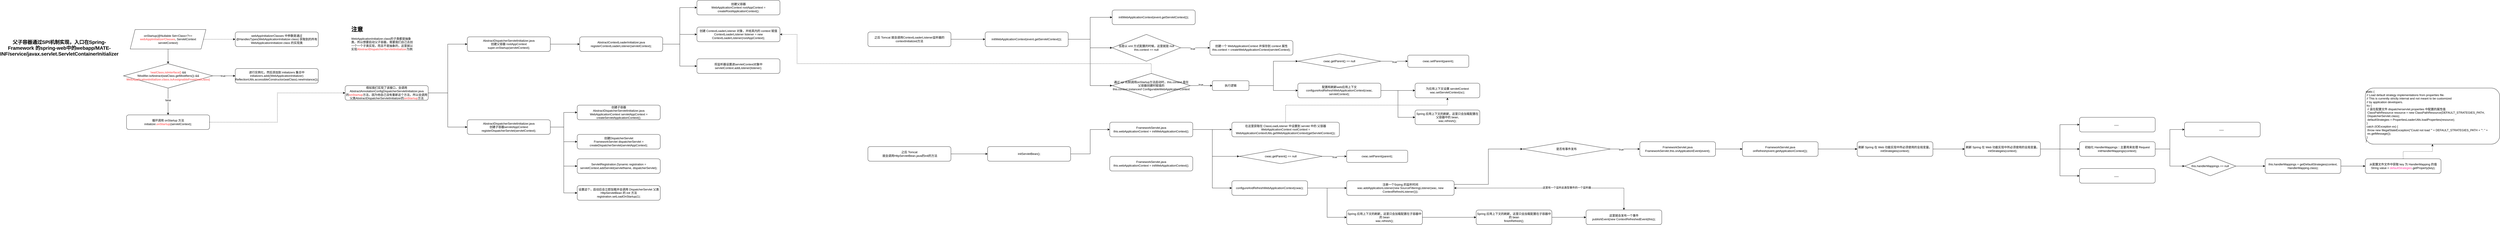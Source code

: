<mxfile version="16.1.2" type="github">
  <diagram id="70LiV7wz0bi2Di8q39UR" name="第 1 页">
    <mxGraphModel dx="1051" dy="3967" grid="1" gridSize="10" guides="1" tooltips="1" connect="1" arrows="1" fold="1" page="1" pageScale="1" pageWidth="2339" pageHeight="3300" math="0" shadow="0">
      <root>
        <mxCell id="0" />
        <mxCell id="1" parent="0" />
        <mxCell id="CxRJg8WJ5stTx7T4FeH7-5" style="edgeStyle=orthogonalEdgeStyle;rounded=0;orthogonalLoop=1;jettySize=auto;html=1;exitX=1;exitY=0.5;exitDx=0;exitDy=0;fontColor=#FF6666;dashed=1;" parent="1" source="CxRJg8WJ5stTx7T4FeH7-1" target="CxRJg8WJ5stTx7T4FeH7-4" edge="1">
          <mxGeometry relative="1" as="geometry" />
        </mxCell>
        <mxCell id="CxRJg8WJ5stTx7T4FeH7-7" style="edgeStyle=orthogonalEdgeStyle;rounded=0;orthogonalLoop=1;jettySize=auto;html=1;exitX=0.5;exitY=1;exitDx=0;exitDy=0;fontColor=#000000;" parent="1" source="CxRJg8WJ5stTx7T4FeH7-1" target="CxRJg8WJ5stTx7T4FeH7-6" edge="1">
          <mxGeometry relative="1" as="geometry" />
        </mxCell>
        <mxCell id="CxRJg8WJ5stTx7T4FeH7-1" value="onStartup(@Nullable Set&amp;lt;Class&amp;lt;?&amp;gt;&amp;gt; &lt;b&gt;&lt;font color=&quot;#ff6666&quot;&gt;webAppInitializerClasses&lt;/font&gt;&lt;/b&gt;, ServletContext servletContext)" style="shape=parallelogram;perimeter=parallelogramPerimeter;whiteSpace=wrap;html=1;fixedSize=1;" parent="1" vertex="1">
          <mxGeometry x="570" y="80" width="310" height="80" as="geometry" />
        </mxCell>
        <mxCell id="CxRJg8WJ5stTx7T4FeH7-3" value="&lt;b&gt;&lt;font style=&quot;font-size: 20px&quot;&gt;父子容器通过SPI机制实现，入口在Spring-Framework 的spring-web中的webapp/MATE-INF/service/javax.servlet.ServletContainerInitializer&lt;/font&gt;&lt;/b&gt;" style="text;html=1;strokeColor=none;fillColor=none;align=center;verticalAlign=middle;whiteSpace=wrap;rounded=0;" parent="1" vertex="1">
          <mxGeometry x="40" y="30" width="480" height="250" as="geometry" />
        </mxCell>
        <mxCell id="CxRJg8WJ5stTx7T4FeH7-4" value="&lt;font color=&quot;#000000&quot;&gt;webAppInitializerClasses 中参数是通过 @HandlesTypes(WebApplicationInitializer.class) 获取到的所有 WebApplicationInitializer.class 的实现类&lt;/font&gt;" style="rounded=1;whiteSpace=wrap;html=1;fontColor=#FF6666;" parent="1" vertex="1">
          <mxGeometry x="1000" y="90" width="340" height="60" as="geometry" />
        </mxCell>
        <mxCell id="CxRJg8WJ5stTx7T4FeH7-10" style="edgeStyle=orthogonalEdgeStyle;rounded=0;orthogonalLoop=1;jettySize=auto;html=1;exitX=1;exitY=0.5;exitDx=0;exitDy=0;fontColor=#000000;" parent="1" source="CxRJg8WJ5stTx7T4FeH7-6" target="CxRJg8WJ5stTx7T4FeH7-9" edge="1">
          <mxGeometry relative="1" as="geometry" />
        </mxCell>
        <mxCell id="CxRJg8WJ5stTx7T4FeH7-11" value="true" style="edgeLabel;html=1;align=center;verticalAlign=middle;resizable=0;points=[];fontColor=#000000;" parent="CxRJg8WJ5stTx7T4FeH7-10" vertex="1" connectable="0">
          <mxGeometry x="-0.232" y="-2" relative="1" as="geometry">
            <mxPoint x="7" y="-2" as="offset" />
          </mxGeometry>
        </mxCell>
        <mxCell id="CxRJg8WJ5stTx7T4FeH7-13" style="edgeStyle=orthogonalEdgeStyle;rounded=0;orthogonalLoop=1;jettySize=auto;html=1;exitX=0.5;exitY=1;exitDx=0;exitDy=0;fontColor=#000000;" parent="1" source="CxRJg8WJ5stTx7T4FeH7-6" target="CxRJg8WJ5stTx7T4FeH7-12" edge="1">
          <mxGeometry relative="1" as="geometry" />
        </mxCell>
        <mxCell id="CxRJg8WJ5stTx7T4FeH7-14" value="false" style="edgeLabel;html=1;align=center;verticalAlign=middle;resizable=0;points=[];fontColor=#000000;" parent="CxRJg8WJ5stTx7T4FeH7-13" vertex="1" connectable="0">
          <mxGeometry x="-0.091" relative="1" as="geometry">
            <mxPoint as="offset" />
          </mxGeometry>
        </mxCell>
        <mxCell id="CxRJg8WJ5stTx7T4FeH7-6" value="&lt;b&gt;!waiClass.isInterface() &lt;/b&gt;&lt;font color=&quot;#000000&quot;&gt;&amp;amp;&amp;amp; !Modifier.isAbstract(waiClass.getModifiers()) &amp;amp;&amp;amp;&lt;/font&gt;&lt;br&gt;&lt;b&gt;WebApplicationInitializer.class.isAssignableFrom(waiClass)&lt;/b&gt;" style="rhombus;whiteSpace=wrap;html=1;fontColor=#FF6666;" parent="1" vertex="1">
          <mxGeometry x="542.5" y="220" width="365" height="100" as="geometry" />
        </mxCell>
        <mxCell id="CxRJg8WJ5stTx7T4FeH7-9" value="&lt;font color=&quot;#000000&quot;&gt;进行实例化，然后添加到 initializers 集合中&lt;br&gt;&lt;/font&gt;&lt;div&gt;&lt;font color=&quot;#000000&quot;&gt;initializers.add((WebApplicationInitializer)&lt;/font&gt;&lt;/div&gt;&lt;div&gt;&lt;font color=&quot;#000000&quot;&gt;&lt;span&gt;        &lt;/span&gt;ReflectionUtils.accessibleConstructor(waiClass).newInstance());&lt;/font&gt;&lt;/div&gt;" style="rounded=1;whiteSpace=wrap;html=1;fontColor=#FF6666;" parent="1" vertex="1">
          <mxGeometry x="1000" y="240" width="340" height="60" as="geometry" />
        </mxCell>
        <mxCell id="CxRJg8WJ5stTx7T4FeH7-18" style="edgeStyle=orthogonalEdgeStyle;rounded=0;orthogonalLoop=1;jettySize=auto;html=1;exitX=1;exitY=0.5;exitDx=0;exitDy=0;entryX=0;entryY=0.5;entryDx=0;entryDy=0;fontSize=20;fontColor=#FF6666;dashed=1;" parent="1" source="CxRJg8WJ5stTx7T4FeH7-12" target="CxRJg8WJ5stTx7T4FeH7-17" edge="1">
          <mxGeometry relative="1" as="geometry" />
        </mxCell>
        <mxCell id="CxRJg8WJ5stTx7T4FeH7-12" value="&lt;div&gt;&lt;font color=&quot;#000000&quot;&gt;循环调用 onStartup 方法&lt;/font&gt;&lt;/div&gt;&lt;div&gt;&lt;span style=&quot;color: rgb(0 , 0 , 0)&quot;&gt;   &lt;/span&gt;&lt;font color=&quot;#000000&quot;&gt;initializer.&lt;/font&gt;&lt;b&gt;onStartup&lt;/b&gt;&lt;font color=&quot;#000000&quot;&gt;(servletContext);&lt;/font&gt;&lt;/div&gt;" style="rounded=1;whiteSpace=wrap;html=1;fontColor=#FF6666;" parent="1" vertex="1">
          <mxGeometry x="555" y="430" width="340" height="60" as="geometry" />
        </mxCell>
        <mxCell id="CxRJg8WJ5stTx7T4FeH7-16" value="&lt;h1&gt;&lt;font color=&quot;#000000&quot;&gt;注意&lt;/font&gt;&lt;/h1&gt;&lt;p&gt;&lt;font color=&quot;#000000&quot;&gt;WebApplicationInitializer.class的子类都是抽象类，所以想要启动父子容器，需要我们自己去创一个一个子类实现，而且不是抽象的，这里就以实现&lt;/font&gt;&lt;b&gt;AbstractDispatcherServletInitializer&lt;/b&gt;&lt;font color=&quot;#000000&quot;&gt;为例&lt;/font&gt;&lt;br&gt;&lt;/p&gt;" style="text;html=1;strokeColor=none;fillColor=none;spacing=5;spacingTop=-20;whiteSpace=wrap;overflow=hidden;rounded=0;fontColor=#FF6666;" parent="1" vertex="1">
          <mxGeometry x="1470" y="60" width="270" height="120" as="geometry" />
        </mxCell>
        <mxCell id="CxRJg8WJ5stTx7T4FeH7-21" style="edgeStyle=orthogonalEdgeStyle;rounded=0;orthogonalLoop=1;jettySize=auto;html=1;exitX=1;exitY=0.5;exitDx=0;exitDy=0;entryX=0;entryY=0.5;entryDx=0;entryDy=0;fontSize=20;fontColor=#FF6666;" parent="1" source="CxRJg8WJ5stTx7T4FeH7-17" target="CxRJg8WJ5stTx7T4FeH7-19" edge="1">
          <mxGeometry relative="1" as="geometry" />
        </mxCell>
        <mxCell id="CxRJg8WJ5stTx7T4FeH7-22" style="edgeStyle=orthogonalEdgeStyle;rounded=0;orthogonalLoop=1;jettySize=auto;html=1;exitX=1;exitY=0.5;exitDx=0;exitDy=0;entryX=0;entryY=0.5;entryDx=0;entryDy=0;fontSize=20;fontColor=#FF6666;" parent="1" source="CxRJg8WJ5stTx7T4FeH7-17" target="CxRJg8WJ5stTx7T4FeH7-20" edge="1">
          <mxGeometry relative="1" as="geometry" />
        </mxCell>
        <mxCell id="CxRJg8WJ5stTx7T4FeH7-17" value="&lt;font color=&quot;#000000&quot;&gt;假如我们实现了该接口，会调用&lt;br&gt;AbstractAnnotationConfigDispatcherServletInitializer.java&lt;br&gt;的&lt;/font&gt;&lt;b&gt;onStartup&lt;/b&gt;&lt;font color=&quot;#000000&quot;&gt;方法，因为他自己没有重新这个方法，所以会调用父类AbstractDispatcherServletInitializer的&lt;/font&gt;&lt;b&gt;onStartup&lt;/b&gt;&lt;font color=&quot;#000000&quot;&gt;方法&lt;/font&gt;&lt;font color=&quot;#000000&quot;&gt;&lt;br&gt;&lt;/font&gt;" style="rounded=1;whiteSpace=wrap;html=1;fontColor=#FF6666;" parent="1" vertex="1">
          <mxGeometry x="1450" y="310" width="340" height="60" as="geometry" />
        </mxCell>
        <mxCell id="CxRJg8WJ5stTx7T4FeH7-24" style="edgeStyle=orthogonalEdgeStyle;rounded=0;orthogonalLoop=1;jettySize=auto;html=1;exitX=1;exitY=0.5;exitDx=0;exitDy=0;entryX=0;entryY=0.5;entryDx=0;entryDy=0;fontSize=20;fontColor=#FF6666;" parent="1" source="CxRJg8WJ5stTx7T4FeH7-19" target="CxRJg8WJ5stTx7T4FeH7-23" edge="1">
          <mxGeometry relative="1" as="geometry" />
        </mxCell>
        <mxCell id="CxRJg8WJ5stTx7T4FeH7-19" value="&lt;font color=&quot;#000000&quot;&gt;&lt;div&gt;AbstractDispatcherServletInitializer.java&lt;br&gt;&lt;/div&gt;&lt;div&gt;创建父容器 rootAppContext&lt;/div&gt;&lt;div&gt;&lt;span&gt;  &lt;/span&gt;super.onStartup(servletContext);&lt;/div&gt;&lt;/font&gt;" style="rounded=1;whiteSpace=wrap;html=1;fontColor=#FF6666;" parent="1" vertex="1">
          <mxGeometry x="1950" y="110" width="340" height="60" as="geometry" />
        </mxCell>
        <mxCell id="CxRJg8WJ5stTx7T4FeH7-32" style="edgeStyle=orthogonalEdgeStyle;rounded=0;orthogonalLoop=1;jettySize=auto;html=1;exitX=1;exitY=0.5;exitDx=0;exitDy=0;entryX=0;entryY=0.5;entryDx=0;entryDy=0;fontSize=20;fontColor=#FF6666;" parent="1" source="CxRJg8WJ5stTx7T4FeH7-20" target="CxRJg8WJ5stTx7T4FeH7-31" edge="1">
          <mxGeometry relative="1" as="geometry" />
        </mxCell>
        <mxCell id="CxRJg8WJ5stTx7T4FeH7-34" style="edgeStyle=orthogonalEdgeStyle;rounded=0;orthogonalLoop=1;jettySize=auto;html=1;exitX=1;exitY=0.5;exitDx=0;exitDy=0;entryX=0;entryY=0.5;entryDx=0;entryDy=0;fontSize=20;fontColor=#FF6666;" parent="1" source="CxRJg8WJ5stTx7T4FeH7-20" target="CxRJg8WJ5stTx7T4FeH7-33" edge="1">
          <mxGeometry relative="1" as="geometry" />
        </mxCell>
        <mxCell id="CxRJg8WJ5stTx7T4FeH7-36" style="edgeStyle=orthogonalEdgeStyle;rounded=0;orthogonalLoop=1;jettySize=auto;html=1;exitX=1;exitY=0.5;exitDx=0;exitDy=0;entryX=0;entryY=0.5;entryDx=0;entryDy=0;fontSize=20;fontColor=#FF6666;" parent="1" source="CxRJg8WJ5stTx7T4FeH7-20" target="CxRJg8WJ5stTx7T4FeH7-35" edge="1">
          <mxGeometry relative="1" as="geometry" />
        </mxCell>
        <mxCell id="CxRJg8WJ5stTx7T4FeH7-38" style="edgeStyle=orthogonalEdgeStyle;rounded=0;orthogonalLoop=1;jettySize=auto;html=1;exitX=1;exitY=0.5;exitDx=0;exitDy=0;entryX=0;entryY=0.5;entryDx=0;entryDy=0;fontSize=20;fontColor=#FF6666;" parent="1" source="CxRJg8WJ5stTx7T4FeH7-20" target="CxRJg8WJ5stTx7T4FeH7-37" edge="1">
          <mxGeometry relative="1" as="geometry" />
        </mxCell>
        <mxCell id="CxRJg8WJ5stTx7T4FeH7-20" value="&lt;font color=&quot;#000000&quot;&gt;&lt;div&gt;AbstractDispatcherServletInitializer.java&lt;/div&gt;&lt;div&gt;创建子容器servletAppContext&lt;/div&gt;&lt;div&gt;&lt;span&gt;  &lt;/span&gt;registerDispatcherServlet(servletContext);&lt;/div&gt;&lt;/font&gt;" style="rounded=1;whiteSpace=wrap;html=1;fontColor=#FF6666;" parent="1" vertex="1">
          <mxGeometry x="1950" y="450" width="340" height="60" as="geometry" />
        </mxCell>
        <mxCell id="CxRJg8WJ5stTx7T4FeH7-26" style="edgeStyle=orthogonalEdgeStyle;rounded=0;orthogonalLoop=1;jettySize=auto;html=1;exitX=1;exitY=0.5;exitDx=0;exitDy=0;entryX=0;entryY=0.5;entryDx=0;entryDy=0;fontSize=20;fontColor=#FF6666;" parent="1" source="CxRJg8WJ5stTx7T4FeH7-23" target="CxRJg8WJ5stTx7T4FeH7-25" edge="1">
          <mxGeometry relative="1" as="geometry" />
        </mxCell>
        <mxCell id="CxRJg8WJ5stTx7T4FeH7-28" style="edgeStyle=orthogonalEdgeStyle;rounded=0;orthogonalLoop=1;jettySize=auto;html=1;exitX=1;exitY=0.5;exitDx=0;exitDy=0;fontSize=20;fontColor=#FF6666;" parent="1" source="CxRJg8WJ5stTx7T4FeH7-23" target="CxRJg8WJ5stTx7T4FeH7-27" edge="1">
          <mxGeometry relative="1" as="geometry" />
        </mxCell>
        <mxCell id="CxRJg8WJ5stTx7T4FeH7-30" style="edgeStyle=orthogonalEdgeStyle;rounded=0;orthogonalLoop=1;jettySize=auto;html=1;exitX=1;exitY=0.5;exitDx=0;exitDy=0;entryX=0;entryY=0.5;entryDx=0;entryDy=0;fontSize=20;fontColor=#FF6666;" parent="1" source="CxRJg8WJ5stTx7T4FeH7-23" target="CxRJg8WJ5stTx7T4FeH7-29" edge="1">
          <mxGeometry relative="1" as="geometry" />
        </mxCell>
        <mxCell id="CxRJg8WJ5stTx7T4FeH7-23" value="&lt;font color=&quot;#000000&quot;&gt;&lt;div&gt;AbstractContextLoaderInitializer.java&lt;br&gt;&lt;/div&gt;&lt;div&gt;&lt;span&gt;  &lt;/span&gt;registerContextLoaderListener(servletContext);&lt;/div&gt;&lt;/font&gt;" style="rounded=1;whiteSpace=wrap;html=1;fontColor=#FF6666;" parent="1" vertex="1">
          <mxGeometry x="2410" y="110" width="340" height="60" as="geometry" />
        </mxCell>
        <mxCell id="CxRJg8WJ5stTx7T4FeH7-25" value="&lt;font color=&quot;#000000&quot;&gt;&lt;div&gt;创建父容器&lt;/div&gt;&lt;div&gt;&lt;span&gt;  &lt;/span&gt;WebApplicationContext rootAppContext = createRootApplicationContext();&lt;/div&gt;&lt;/font&gt;" style="rounded=1;whiteSpace=wrap;html=1;fontColor=#FF6666;" parent="1" vertex="1">
          <mxGeometry x="2890" y="-40" width="340" height="60" as="geometry" />
        </mxCell>
        <mxCell id="CxRJg8WJ5stTx7T4FeH7-27" value="&lt;font color=&quot;#000000&quot;&gt;&lt;div&gt;&lt;span&gt;创建 ContextLoaderListener 对象，并给其内的 context 赋值&lt;/span&gt;&lt;br&gt;&lt;/div&gt;&lt;div&gt;&lt;div&gt;&lt;span&gt;   &lt;/span&gt;ContextLoaderListener listener = new ContextLoaderListener(rootAppContext);&lt;/div&gt;&lt;/div&gt;&lt;/font&gt;" style="rounded=1;whiteSpace=wrap;html=1;fontColor=#FF6666;" parent="1" vertex="1">
          <mxGeometry x="2890" y="70" width="340" height="60" as="geometry" />
        </mxCell>
        <mxCell id="CxRJg8WJ5stTx7T4FeH7-29" value="&lt;font color=&quot;#000000&quot;&gt;将监听器设置进&lt;/font&gt;&lt;span style=&quot;color: rgb(0 , 0 , 0)&quot;&gt;servletContext对象中&lt;br&gt;&lt;/span&gt;&lt;span style=&quot;color: rgb(0 , 0 , 0)&quot;&gt;servletContext&lt;/span&gt;&lt;font color=&quot;#000000&quot;&gt;.addListener(listener);&lt;br&gt;&lt;/font&gt;" style="rounded=1;whiteSpace=wrap;html=1;fontColor=#FF6666;" parent="1" vertex="1">
          <mxGeometry x="2890" y="200" width="340" height="60" as="geometry" />
        </mxCell>
        <mxCell id="CxRJg8WJ5stTx7T4FeH7-31" value="&lt;div style=&quot;color: rgb(0 , 0 , 0)&quot;&gt;创建子容器&lt;/div&gt;&lt;font color=&quot;#000000&quot;&gt;&lt;div&gt;AbstractDispatcherServletInitializer.java&lt;/div&gt;&lt;div&gt;&lt;span&gt;WebApplicationContext servletAppContext = createServletApplicationContext();&lt;/span&gt;&lt;br&gt;&lt;/div&gt;&lt;/font&gt;" style="rounded=1;whiteSpace=wrap;html=1;fontColor=#FF6666;" parent="1" vertex="1">
          <mxGeometry x="2400" y="390" width="340" height="60" as="geometry" />
        </mxCell>
        <mxCell id="CxRJg8WJ5stTx7T4FeH7-33" value="&lt;div&gt;&lt;font color=&quot;#000000&quot;&gt;创建DispatcherServlet&lt;/font&gt;&lt;/div&gt;&lt;div&gt;&lt;font color=&quot;#000000&quot;&gt;FrameworkServlet dispatcherServlet = createDispatcherServlet(servletAppContext);&lt;/font&gt;&lt;br&gt;&lt;/div&gt;" style="rounded=1;whiteSpace=wrap;html=1;fontColor=#FF6666;" parent="1" vertex="1">
          <mxGeometry x="2400" y="510" width="340" height="60" as="geometry" />
        </mxCell>
        <mxCell id="CxRJg8WJ5stTx7T4FeH7-35" value="&lt;div&gt;&lt;font color=&quot;#000000&quot;&gt;ServletRegistration.Dynamic registration = servletContext.addServlet(servletName, dispatcherServlet);&lt;/font&gt;&lt;br&gt;&lt;/div&gt;" style="rounded=1;whiteSpace=wrap;html=1;fontColor=#FF6666;" parent="1" vertex="1">
          <mxGeometry x="2400" y="610" width="340" height="60" as="geometry" />
        </mxCell>
        <mxCell id="CxRJg8WJ5stTx7T4FeH7-37" value="&lt;div&gt;&lt;div&gt;&lt;font color=&quot;#000000&quot;&gt;设置这个，启动后会立即加载并会调用 DispatcherServlet 父类 HttpServletBean 的 init 方法&lt;/font&gt;&lt;/div&gt;&lt;div&gt;&lt;font color=&quot;#000000&quot;&gt;&lt;span&gt;  &lt;/span&gt;registration.setLoadOnStartup(1);&lt;/font&gt;&lt;/div&gt;&lt;/div&gt;" style="rounded=1;whiteSpace=wrap;html=1;fontColor=#FF6666;" parent="1" vertex="1">
          <mxGeometry x="2400" y="720" width="340" height="60" as="geometry" />
        </mxCell>
        <mxCell id="CxRJg8WJ5stTx7T4FeH7-42" style="edgeStyle=orthogonalEdgeStyle;rounded=0;orthogonalLoop=1;jettySize=auto;html=1;exitX=1;exitY=0.5;exitDx=0;exitDy=0;entryX=0;entryY=0.5;entryDx=0;entryDy=0;fontSize=20;fontColor=#FF6666;" parent="1" source="CxRJg8WJ5stTx7T4FeH7-40" target="CxRJg8WJ5stTx7T4FeH7-41" edge="1">
          <mxGeometry relative="1" as="geometry" />
        </mxCell>
        <mxCell id="CxRJg8WJ5stTx7T4FeH7-40" value="&lt;font color=&quot;#000000&quot;&gt;之后 Tomcat 就会调用ContextLoaderListener监听器的contextInitialized方法&lt;/font&gt;" style="rounded=1;whiteSpace=wrap;html=1;fontColor=#FF6666;" parent="1" vertex="1">
          <mxGeometry x="3590" y="90" width="340" height="60" as="geometry" />
        </mxCell>
        <mxCell id="CxRJg8WJ5stTx7T4FeH7-44" style="edgeStyle=orthogonalEdgeStyle;rounded=0;orthogonalLoop=1;jettySize=auto;html=1;exitX=1;exitY=0.5;exitDx=0;exitDy=0;entryX=0;entryY=0.5;entryDx=0;entryDy=0;fontSize=20;fontColor=#FF6666;" parent="1" source="CxRJg8WJ5stTx7T4FeH7-41" target="CxRJg8WJ5stTx7T4FeH7-43" edge="1">
          <mxGeometry relative="1" as="geometry" />
        </mxCell>
        <mxCell id="CxRJg8WJ5stTx7T4FeH7-51" style="edgeStyle=orthogonalEdgeStyle;rounded=0;orthogonalLoop=1;jettySize=auto;html=1;exitX=1;exitY=0.5;exitDx=0;exitDy=0;entryX=0;entryY=0.5;entryDx=0;entryDy=0;fontSize=12;fontColor=#000000;" parent="1" source="CxRJg8WJ5stTx7T4FeH7-41" target="CxRJg8WJ5stTx7T4FeH7-50" edge="1">
          <mxGeometry relative="1" as="geometry" />
        </mxCell>
        <mxCell id="Ng5JVmeW-zNZZsK0bWua-3" style="edgeStyle=orthogonalEdgeStyle;rounded=0;orthogonalLoop=1;jettySize=auto;html=1;exitX=1;exitY=0.5;exitDx=0;exitDy=0;entryX=0;entryY=0.5;entryDx=0;entryDy=0;" edge="1" parent="1" source="CxRJg8WJ5stTx7T4FeH7-41" target="Ng5JVmeW-zNZZsK0bWua-1">
          <mxGeometry relative="1" as="geometry" />
        </mxCell>
        <mxCell id="CxRJg8WJ5stTx7T4FeH7-41" value="&lt;font color=&quot;#000000&quot;&gt;initWebApplicationContext(event.getServletContext());&lt;/font&gt;" style="rounded=1;whiteSpace=wrap;html=1;fontColor=#FF6666;" parent="1" vertex="1">
          <mxGeometry x="4070" y="90" width="340" height="60" as="geometry" />
        </mxCell>
        <mxCell id="CxRJg8WJ5stTx7T4FeH7-43" value="&lt;font color=&quot;#000000&quot;&gt;initWebApplicationContext(event.getServletContext());&lt;/font&gt;" style="rounded=1;whiteSpace=wrap;html=1;fontColor=#FF6666;" parent="1" vertex="1">
          <mxGeometry x="4590" width="340" height="60" as="geometry" />
        </mxCell>
        <mxCell id="CxRJg8WJ5stTx7T4FeH7-53" style="edgeStyle=orthogonalEdgeStyle;rounded=0;orthogonalLoop=1;jettySize=auto;html=1;exitX=1;exitY=0.5;exitDx=0;exitDy=0;fontSize=12;fontColor=#000000;" parent="1" source="CxRJg8WJ5stTx7T4FeH7-50" target="CxRJg8WJ5stTx7T4FeH7-52" edge="1">
          <mxGeometry relative="1" as="geometry" />
        </mxCell>
        <mxCell id="Ng5JVmeW-zNZZsK0bWua-2" value="true" style="edgeLabel;html=1;align=center;verticalAlign=middle;resizable=0;points=[];" vertex="1" connectable="0" parent="CxRJg8WJ5stTx7T4FeH7-53">
          <mxGeometry x="-0.167" y="-4" relative="1" as="geometry">
            <mxPoint as="offset" />
          </mxGeometry>
        </mxCell>
        <mxCell id="CxRJg8WJ5stTx7T4FeH7-50" value="当是以 xml 方式配置的时候，这里就是 null &lt;br&gt;this.context == null" style="rhombus;whiteSpace=wrap;html=1;fontSize=12;fontColor=#000000;" parent="1" vertex="1">
          <mxGeometry x="4590" y="100" width="280" height="110" as="geometry" />
        </mxCell>
        <mxCell id="CxRJg8WJ5stTx7T4FeH7-52" value="&lt;div&gt;&lt;font color=&quot;#000000&quot;&gt;创建一个 WebApplicationContext 并保存到 context 属性&lt;/font&gt;&lt;/div&gt;&lt;div&gt;&lt;font color=&quot;#000000&quot;&gt;&lt;span&gt;    &lt;/span&gt;this.context = createWebApplicationContext(servletContext);&lt;/font&gt;&lt;/div&gt;" style="rounded=1;whiteSpace=wrap;html=1;fontColor=#FF6666;" parent="1" vertex="1">
          <mxGeometry x="4990" y="125" width="340" height="60" as="geometry" />
        </mxCell>
        <mxCell id="Ng5JVmeW-zNZZsK0bWua-4" style="edgeStyle=orthogonalEdgeStyle;rounded=0;orthogonalLoop=1;jettySize=auto;html=1;exitX=0.5;exitY=0;exitDx=0;exitDy=0;entryX=1;entryY=0.5;entryDx=0;entryDy=0;dashed=1;" edge="1" parent="1" source="Ng5JVmeW-zNZZsK0bWua-1" target="CxRJg8WJ5stTx7T4FeH7-27">
          <mxGeometry relative="1" as="geometry">
            <Array as="points">
              <mxPoint x="4750" y="220" />
              <mxPoint x="3300" y="220" />
              <mxPoint x="3300" y="100" />
            </Array>
          </mxGeometry>
        </mxCell>
        <mxCell id="Ng5JVmeW-zNZZsK0bWua-6" style="edgeStyle=orthogonalEdgeStyle;rounded=0;orthogonalLoop=1;jettySize=auto;html=1;exitX=1;exitY=0.5;exitDx=0;exitDy=0;entryX=0;entryY=0.5;entryDx=0;entryDy=0;" edge="1" parent="1" source="Ng5JVmeW-zNZZsK0bWua-1" target="Ng5JVmeW-zNZZsK0bWua-5">
          <mxGeometry relative="1" as="geometry" />
        </mxCell>
        <mxCell id="Ng5JVmeW-zNZZsK0bWua-7" value="true" style="edgeLabel;html=1;align=center;verticalAlign=middle;resizable=0;points=[];" vertex="1" connectable="0" parent="Ng5JVmeW-zNZZsK0bWua-6">
          <mxGeometry x="-0.073" y="4" relative="1" as="geometry">
            <mxPoint x="1" as="offset" />
          </mxGeometry>
        </mxCell>
        <mxCell id="Ng5JVmeW-zNZZsK0bWua-1" value="通过 spi 机制调用onStartup方法启动时，this.context 是在父容器创建时赋值的&lt;br&gt;this.context instanceof ConfigurableWebApplicationContext" style="rhombus;whiteSpace=wrap;html=1;fontSize=12;fontColor=#000000;" vertex="1" parent="1">
          <mxGeometry x="4590" y="260" width="320" height="100" as="geometry" />
        </mxCell>
        <mxCell id="Ng5JVmeW-zNZZsK0bWua-9" style="edgeStyle=orthogonalEdgeStyle;rounded=0;orthogonalLoop=1;jettySize=auto;html=1;exitX=1;exitY=0.5;exitDx=0;exitDy=0;entryX=0;entryY=0.5;entryDx=0;entryDy=0;" edge="1" parent="1" source="Ng5JVmeW-zNZZsK0bWua-5" target="Ng5JVmeW-zNZZsK0bWua-8">
          <mxGeometry relative="1" as="geometry" />
        </mxCell>
        <mxCell id="Ng5JVmeW-zNZZsK0bWua-14" style="edgeStyle=orthogonalEdgeStyle;rounded=0;orthogonalLoop=1;jettySize=auto;html=1;exitX=1;exitY=0.5;exitDx=0;exitDy=0;entryX=0;entryY=0.5;entryDx=0;entryDy=0;" edge="1" parent="1" source="Ng5JVmeW-zNZZsK0bWua-5" target="Ng5JVmeW-zNZZsK0bWua-10">
          <mxGeometry relative="1" as="geometry" />
        </mxCell>
        <mxCell id="Ng5JVmeW-zNZZsK0bWua-5" value="&lt;font color=&quot;#000000&quot;&gt;执行逻辑&lt;/font&gt;" style="rounded=1;whiteSpace=wrap;html=1;fontColor=#FF6666;" vertex="1" parent="1">
          <mxGeometry x="5000" y="290" width="150" height="40" as="geometry" />
        </mxCell>
        <mxCell id="Ng5JVmeW-zNZZsK0bWua-12" style="edgeStyle=orthogonalEdgeStyle;rounded=0;orthogonalLoop=1;jettySize=auto;html=1;exitX=1;exitY=0.5;exitDx=0;exitDy=0;" edge="1" parent="1" source="Ng5JVmeW-zNZZsK0bWua-8" target="Ng5JVmeW-zNZZsK0bWua-11">
          <mxGeometry relative="1" as="geometry" />
        </mxCell>
        <mxCell id="Ng5JVmeW-zNZZsK0bWua-13" value="true" style="edgeLabel;html=1;align=center;verticalAlign=middle;resizable=0;points=[];" vertex="1" connectable="0" parent="Ng5JVmeW-zNZZsK0bWua-12">
          <mxGeometry x="-0.011" y="-3" relative="1" as="geometry">
            <mxPoint x="1" as="offset" />
          </mxGeometry>
        </mxCell>
        <mxCell id="Ng5JVmeW-zNZZsK0bWua-8" value="&lt;font color=&quot;#000000&quot;&gt;cwac.getParent() == null&lt;/font&gt;" style="rhombus;whiteSpace=wrap;html=1;fontColor=#FF6666;" vertex="1" parent="1">
          <mxGeometry x="5350" y="180" width="340" height="60" as="geometry" />
        </mxCell>
        <mxCell id="Ng5JVmeW-zNZZsK0bWua-16" style="edgeStyle=orthogonalEdgeStyle;rounded=0;orthogonalLoop=1;jettySize=auto;html=1;exitX=1;exitY=0.5;exitDx=0;exitDy=0;" edge="1" parent="1" source="Ng5JVmeW-zNZZsK0bWua-10" target="Ng5JVmeW-zNZZsK0bWua-15">
          <mxGeometry relative="1" as="geometry" />
        </mxCell>
        <mxCell id="Ng5JVmeW-zNZZsK0bWua-18" style="edgeStyle=orthogonalEdgeStyle;rounded=0;orthogonalLoop=1;jettySize=auto;html=1;exitX=1;exitY=0.5;exitDx=0;exitDy=0;entryX=0;entryY=0.5;entryDx=0;entryDy=0;" edge="1" parent="1" source="Ng5JVmeW-zNZZsK0bWua-10" target="Ng5JVmeW-zNZZsK0bWua-17">
          <mxGeometry relative="1" as="geometry" />
        </mxCell>
        <mxCell id="Ng5JVmeW-zNZZsK0bWua-10" value="&lt;div&gt;&lt;font color=&quot;#000000&quot;&gt;配置和刷新web应用上下文&lt;/font&gt;&lt;/div&gt;&lt;div&gt;&lt;font color=&quot;#000000&quot;&gt;&lt;span&gt;					&lt;/span&gt;configureAndRefreshWebApplicationContext(cwac, servletContext);&lt;/font&gt;&lt;/div&gt;" style="rounded=1;whiteSpace=wrap;html=1;fontColor=#FF6666;" vertex="1" parent="1">
          <mxGeometry x="5350" y="300" width="340" height="60" as="geometry" />
        </mxCell>
        <mxCell id="Ng5JVmeW-zNZZsK0bWua-11" value="&lt;font color=&quot;#000000&quot;&gt;cwac.setParent(parent);&lt;/font&gt;" style="rounded=1;whiteSpace=wrap;html=1;fontColor=#FF6666;" vertex="1" parent="1">
          <mxGeometry x="5800" y="185" width="250" height="50" as="geometry" />
        </mxCell>
        <mxCell id="Ng5JVmeW-zNZZsK0bWua-15" value="&lt;div&gt;&lt;font color=&quot;#000000&quot;&gt;为应用上下文设置 servletContext&lt;/font&gt;&lt;/div&gt;&lt;div&gt;&lt;font color=&quot;#000000&quot;&gt;&lt;span&gt;		&lt;/span&gt;wac.setServletContext(sc);&lt;/font&gt;&lt;/div&gt;" style="rounded=1;whiteSpace=wrap;html=1;fontColor=#FF6666;" vertex="1" parent="1">
          <mxGeometry x="5830" y="300" width="265" height="60" as="geometry" />
        </mxCell>
        <mxCell id="Ng5JVmeW-zNZZsK0bWua-17" value="&lt;div&gt;&lt;font color=&quot;#000000&quot;&gt;Spring 应用上下文的刷新，这里只会加载配置在父容器中的 bean,&lt;/font&gt;&lt;/div&gt;&lt;div&gt;&lt;font color=&quot;#000000&quot;&gt;&lt;span&gt;		&lt;/span&gt;wac.refresh();&lt;/font&gt;&lt;/div&gt;" style="rounded=1;whiteSpace=wrap;html=1;fontColor=#FF6666;" vertex="1" parent="1">
          <mxGeometry x="5830" y="410" width="265" height="60" as="geometry" />
        </mxCell>
        <mxCell id="Ng5JVmeW-zNZZsK0bWua-21" style="edgeStyle=orthogonalEdgeStyle;rounded=0;orthogonalLoop=1;jettySize=auto;html=1;exitX=1;exitY=0.5;exitDx=0;exitDy=0;" edge="1" parent="1" source="Ng5JVmeW-zNZZsK0bWua-19" target="Ng5JVmeW-zNZZsK0bWua-20">
          <mxGeometry relative="1" as="geometry" />
        </mxCell>
        <mxCell id="Ng5JVmeW-zNZZsK0bWua-19" value="&lt;font color=&quot;#000000&quot;&gt;之后 Tomcat&lt;br&gt;&amp;nbsp;就会调用HttpServletBean.java的init的方法&lt;/font&gt;" style="rounded=1;whiteSpace=wrap;html=1;fontColor=#FF6666;" vertex="1" parent="1">
          <mxGeometry x="3590" y="560" width="340" height="60" as="geometry" />
        </mxCell>
        <mxCell id="Ng5JVmeW-zNZZsK0bWua-23" style="edgeStyle=orthogonalEdgeStyle;rounded=0;orthogonalLoop=1;jettySize=auto;html=1;exitX=1;exitY=0.5;exitDx=0;exitDy=0;entryX=0;entryY=0.5;entryDx=0;entryDy=0;" edge="1" parent="1" source="Ng5JVmeW-zNZZsK0bWua-20" target="Ng5JVmeW-zNZZsK0bWua-22">
          <mxGeometry relative="1" as="geometry" />
        </mxCell>
        <mxCell id="Ng5JVmeW-zNZZsK0bWua-20" value="&lt;font color=&quot;#000000&quot;&gt;initServletBean();&lt;/font&gt;" style="rounded=1;whiteSpace=wrap;html=1;fontColor=#FF6666;" vertex="1" parent="1">
          <mxGeometry x="4080" y="560" width="340" height="60" as="geometry" />
        </mxCell>
        <mxCell id="Ng5JVmeW-zNZZsK0bWua-26" style="edgeStyle=orthogonalEdgeStyle;rounded=0;orthogonalLoop=1;jettySize=auto;html=1;exitX=1;exitY=0.5;exitDx=0;exitDy=0;" edge="1" parent="1" source="Ng5JVmeW-zNZZsK0bWua-22" target="Ng5JVmeW-zNZZsK0bWua-25">
          <mxGeometry relative="1" as="geometry" />
        </mxCell>
        <mxCell id="Ng5JVmeW-zNZZsK0bWua-30" style="edgeStyle=orthogonalEdgeStyle;rounded=0;orthogonalLoop=1;jettySize=auto;html=1;exitX=1;exitY=0.5;exitDx=0;exitDy=0;entryX=0;entryY=0.5;entryDx=0;entryDy=0;" edge="1" parent="1" source="Ng5JVmeW-zNZZsK0bWua-22" target="Ng5JVmeW-zNZZsK0bWua-33">
          <mxGeometry relative="1" as="geometry">
            <Array as="points">
              <mxPoint x="5000" y="490" />
              <mxPoint x="5000" y="600" />
              <mxPoint x="5110" y="600" />
            </Array>
          </mxGeometry>
        </mxCell>
        <mxCell id="Ng5JVmeW-zNZZsK0bWua-36" style="edgeStyle=orthogonalEdgeStyle;rounded=0;orthogonalLoop=1;jettySize=auto;html=1;exitX=1;exitY=0.5;exitDx=0;exitDy=0;entryX=0;entryY=0.5;entryDx=0;entryDy=0;" edge="1" parent="1" source="Ng5JVmeW-zNZZsK0bWua-22" target="Ng5JVmeW-zNZZsK0bWua-29">
          <mxGeometry relative="1" as="geometry" />
        </mxCell>
        <mxCell id="Ng5JVmeW-zNZZsK0bWua-22" value="&lt;font color=&quot;#000000&quot;&gt;FrameworkServlet.java&lt;br&gt;this.webApplicationContext = initWebApplicationContext();&lt;/font&gt;" style="rounded=1;whiteSpace=wrap;html=1;fontColor=#FF6666;" vertex="1" parent="1">
          <mxGeometry x="4580" y="460" width="340" height="60" as="geometry" />
        </mxCell>
        <mxCell id="Ng5JVmeW-zNZZsK0bWua-24" value="&lt;font color=&quot;#000000&quot;&gt;FrameworkServlet.java&lt;br&gt;this.webApplicationContext = initWebApplicationContext();&lt;/font&gt;" style="rounded=1;whiteSpace=wrap;html=1;fontColor=#FF6666;" vertex="1" parent="1">
          <mxGeometry x="4580" y="600" width="340" height="60" as="geometry" />
        </mxCell>
        <mxCell id="Ng5JVmeW-zNZZsK0bWua-27" style="edgeStyle=orthogonalEdgeStyle;rounded=0;orthogonalLoop=1;jettySize=auto;html=1;exitX=0.5;exitY=0;exitDx=0;exitDy=0;entryX=0.5;entryY=1;entryDx=0;entryDy=0;dashed=1;" edge="1" parent="1" source="Ng5JVmeW-zNZZsK0bWua-25" target="Ng5JVmeW-zNZZsK0bWua-15">
          <mxGeometry relative="1" as="geometry">
            <Array as="points">
              <mxPoint x="5300" y="390" />
              <mxPoint x="5962" y="390" />
            </Array>
          </mxGeometry>
        </mxCell>
        <mxCell id="Ng5JVmeW-zNZZsK0bWua-25" value="&lt;div&gt;&lt;font color=&quot;#000000&quot;&gt;在这里获取在 ClassLoadListener 中设置到 servlet 中的 父容器&lt;/font&gt;&lt;/div&gt;&lt;div&gt;&lt;font color=&quot;#000000&quot;&gt;&lt;span&gt;		&lt;/span&gt;WebApplicationContext rootContext =&lt;/font&gt;&lt;/div&gt;&lt;div&gt;&lt;font color=&quot;#000000&quot;&gt;&lt;span&gt;				&lt;/span&gt;WebApplicationContextUtils.getWebApplicationContext(getServletContext());&lt;/font&gt;&lt;/div&gt;" style="rounded=1;whiteSpace=wrap;html=1;fontColor=#FF6666;" vertex="1" parent="1">
          <mxGeometry x="5080" y="460" width="440" height="60" as="geometry" />
        </mxCell>
        <mxCell id="Ng5JVmeW-zNZZsK0bWua-38" style="edgeStyle=orthogonalEdgeStyle;rounded=0;orthogonalLoop=1;jettySize=auto;html=1;exitX=1;exitY=0.5;exitDx=0;exitDy=0;entryX=0;entryY=0.5;entryDx=0;entryDy=0;" edge="1" parent="1" source="Ng5JVmeW-zNZZsK0bWua-29" target="Ng5JVmeW-zNZZsK0bWua-37">
          <mxGeometry relative="1" as="geometry" />
        </mxCell>
        <mxCell id="Ng5JVmeW-zNZZsK0bWua-40" style="edgeStyle=orthogonalEdgeStyle;rounded=0;orthogonalLoop=1;jettySize=auto;html=1;exitX=1;exitY=0.5;exitDx=0;exitDy=0;" edge="1" parent="1" source="Ng5JVmeW-zNZZsK0bWua-29" target="Ng5JVmeW-zNZZsK0bWua-39">
          <mxGeometry relative="1" as="geometry" />
        </mxCell>
        <mxCell id="Ng5JVmeW-zNZZsK0bWua-29" value="&lt;font color=&quot;#000000&quot;&gt;configureAndRefreshWebApplicationContext(cwac);&lt;/font&gt;" style="rounded=1;whiteSpace=wrap;html=1;fontColor=#FF6666;" vertex="1" parent="1">
          <mxGeometry x="5080" y="700" width="310" height="60" as="geometry" />
        </mxCell>
        <mxCell id="Ng5JVmeW-zNZZsK0bWua-31" style="edgeStyle=orthogonalEdgeStyle;rounded=0;orthogonalLoop=1;jettySize=auto;html=1;exitX=1;exitY=0.5;exitDx=0;exitDy=0;" edge="1" parent="1" source="Ng5JVmeW-zNZZsK0bWua-33" target="Ng5JVmeW-zNZZsK0bWua-34">
          <mxGeometry relative="1" as="geometry" />
        </mxCell>
        <mxCell id="Ng5JVmeW-zNZZsK0bWua-32" value="true" style="edgeLabel;html=1;align=center;verticalAlign=middle;resizable=0;points=[];" vertex="1" connectable="0" parent="Ng5JVmeW-zNZZsK0bWua-31">
          <mxGeometry x="-0.011" y="-3" relative="1" as="geometry">
            <mxPoint x="1" as="offset" />
          </mxGeometry>
        </mxCell>
        <mxCell id="Ng5JVmeW-zNZZsK0bWua-33" value="&lt;font color=&quot;#000000&quot;&gt;cwac.getParent() == null&lt;/font&gt;" style="rhombus;whiteSpace=wrap;html=1;fontColor=#FF6666;" vertex="1" parent="1">
          <mxGeometry x="5110" y="570" width="340" height="60" as="geometry" />
        </mxCell>
        <mxCell id="Ng5JVmeW-zNZZsK0bWua-34" value="&lt;font color=&quot;#000000&quot;&gt;cwac.setParent(parent);&lt;/font&gt;" style="rounded=1;whiteSpace=wrap;html=1;fontColor=#FF6666;" vertex="1" parent="1">
          <mxGeometry x="5550" y="575" width="250" height="50" as="geometry" />
        </mxCell>
        <mxCell id="Ng5JVmeW-zNZZsK0bWua-42" style="edgeStyle=orthogonalEdgeStyle;rounded=0;orthogonalLoop=1;jettySize=auto;html=1;exitX=1;exitY=0.5;exitDx=0;exitDy=0;" edge="1" parent="1" source="Ng5JVmeW-zNZZsK0bWua-37" target="Ng5JVmeW-zNZZsK0bWua-41">
          <mxGeometry relative="1" as="geometry" />
        </mxCell>
        <mxCell id="Ng5JVmeW-zNZZsK0bWua-37" value="&lt;span style=&quot;color: rgb(0 , 0 , 0)&quot;&gt;Spring 应用上下文的刷新，这里只会加载配置在子容器中的 bean&lt;br&gt;&lt;/span&gt;&lt;font color=&quot;#000000&quot;&gt;wac.refresh();&lt;/font&gt;" style="rounded=1;whiteSpace=wrap;html=1;fontColor=#FF6666;" vertex="1" parent="1">
          <mxGeometry x="5550" y="820" width="310" height="60" as="geometry" />
        </mxCell>
        <mxCell id="Ng5JVmeW-zNZZsK0bWua-47" style="edgeStyle=orthogonalEdgeStyle;rounded=0;orthogonalLoop=1;jettySize=auto;html=1;dashed=1;" edge="1" parent="1" source="Ng5JVmeW-zNZZsK0bWua-39" target="Ng5JVmeW-zNZZsK0bWua-43">
          <mxGeometry relative="1" as="geometry" />
        </mxCell>
        <mxCell id="Ng5JVmeW-zNZZsK0bWua-49" style="edgeStyle=orthogonalEdgeStyle;rounded=0;orthogonalLoop=1;jettySize=auto;html=1;exitX=1;exitY=0.25;exitDx=0;exitDy=0;entryX=0;entryY=0.5;entryDx=0;entryDy=0;" edge="1" parent="1" source="Ng5JVmeW-zNZZsK0bWua-39" target="Ng5JVmeW-zNZZsK0bWua-48">
          <mxGeometry relative="1" as="geometry" />
        </mxCell>
        <mxCell id="Ng5JVmeW-zNZZsK0bWua-39" value="&lt;font color=&quot;#000000&quot;&gt;注册一个Srping 的监听时间&lt;br&gt;wac.addApplicationListener(new SourceFilteringListener(wac, new ContextRefreshListener()));&lt;/font&gt;" style="rounded=1;whiteSpace=wrap;html=1;fontColor=#FF6666;" vertex="1" parent="1">
          <mxGeometry x="5550" y="700" width="440" height="60" as="geometry" />
        </mxCell>
        <mxCell id="Ng5JVmeW-zNZZsK0bWua-44" style="edgeStyle=orthogonalEdgeStyle;rounded=0;orthogonalLoop=1;jettySize=auto;html=1;exitX=1;exitY=0.5;exitDx=0;exitDy=0;" edge="1" parent="1" source="Ng5JVmeW-zNZZsK0bWua-41" target="Ng5JVmeW-zNZZsK0bWua-43">
          <mxGeometry relative="1" as="geometry" />
        </mxCell>
        <mxCell id="Ng5JVmeW-zNZZsK0bWua-41" value="&lt;span style=&quot;color: rgb(0 , 0 , 0)&quot;&gt;Spring 应用上下文的刷新，这里只会加载配置在子容器中的 bean&lt;br&gt;&lt;/span&gt;&lt;font color=&quot;#000000&quot;&gt;finishRefresh();&lt;/font&gt;" style="rounded=1;whiteSpace=wrap;html=1;fontColor=#FF6666;" vertex="1" parent="1">
          <mxGeometry x="6080" y="820" width="310" height="60" as="geometry" />
        </mxCell>
        <mxCell id="Ng5JVmeW-zNZZsK0bWua-45" style="edgeStyle=orthogonalEdgeStyle;rounded=0;orthogonalLoop=1;jettySize=auto;html=1;exitX=0.5;exitY=0;exitDx=0;exitDy=0;entryX=1;entryY=0.5;entryDx=0;entryDy=0;dashed=1;" edge="1" parent="1" source="Ng5JVmeW-zNZZsK0bWua-43" target="Ng5JVmeW-zNZZsK0bWua-39">
          <mxGeometry relative="1" as="geometry" />
        </mxCell>
        <mxCell id="Ng5JVmeW-zNZZsK0bWua-46" value="这里有一个监听此类型事件的一个监听器" style="edgeLabel;html=1;align=center;verticalAlign=middle;resizable=0;points=[];" vertex="1" connectable="0" parent="Ng5JVmeW-zNZZsK0bWua-45">
          <mxGeometry x="-0.174" y="-2" relative="1" as="geometry">
            <mxPoint as="offset" />
          </mxGeometry>
        </mxCell>
        <mxCell id="Ng5JVmeW-zNZZsK0bWua-43" value="&lt;font color=&quot;#000000&quot;&gt;这里就会发布一个事件&lt;br&gt;publishEvent(new ContextRefreshedEvent(this));&lt;/font&gt;" style="rounded=1;whiteSpace=wrap;html=1;fontColor=#FF6666;" vertex="1" parent="1">
          <mxGeometry x="6530" y="820" width="310" height="60" as="geometry" />
        </mxCell>
        <mxCell id="Ng5JVmeW-zNZZsK0bWua-51" style="edgeStyle=orthogonalEdgeStyle;rounded=0;orthogonalLoop=1;jettySize=auto;html=1;exitX=1;exitY=0.5;exitDx=0;exitDy=0;" edge="1" parent="1" source="Ng5JVmeW-zNZZsK0bWua-48" target="Ng5JVmeW-zNZZsK0bWua-50">
          <mxGeometry relative="1" as="geometry" />
        </mxCell>
        <mxCell id="Ng5JVmeW-zNZZsK0bWua-52" value="true" style="edgeLabel;html=1;align=center;verticalAlign=middle;resizable=0;points=[];" vertex="1" connectable="0" parent="Ng5JVmeW-zNZZsK0bWua-51">
          <mxGeometry x="-0.272" y="-2" relative="1" as="geometry">
            <mxPoint as="offset" />
          </mxGeometry>
        </mxCell>
        <mxCell id="Ng5JVmeW-zNZZsK0bWua-48" value="&lt;font color=&quot;#000000&quot;&gt;是否有事件发布&lt;/font&gt;" style="rhombus;whiteSpace=wrap;html=1;fontColor=#FF6666;" vertex="1" parent="1">
          <mxGeometry x="6270" y="540" width="360" height="60" as="geometry" />
        </mxCell>
        <mxCell id="Ng5JVmeW-zNZZsK0bWua-54" style="edgeStyle=orthogonalEdgeStyle;rounded=0;orthogonalLoop=1;jettySize=auto;html=1;exitX=1;exitY=0.5;exitDx=0;exitDy=0;entryX=0;entryY=0.5;entryDx=0;entryDy=0;" edge="1" parent="1" source="Ng5JVmeW-zNZZsK0bWua-50" target="Ng5JVmeW-zNZZsK0bWua-53">
          <mxGeometry relative="1" as="geometry" />
        </mxCell>
        <mxCell id="Ng5JVmeW-zNZZsK0bWua-50" value="&lt;font color=&quot;#000000&quot;&gt;FrameworkServlet.java&lt;br&gt;FrameworkServlet.this.onApplicationEvent(event);&lt;/font&gt;" style="rounded=1;whiteSpace=wrap;html=1;fontColor=#FF6666;" vertex="1" parent="1">
          <mxGeometry x="6750" y="540" width="310" height="60" as="geometry" />
        </mxCell>
        <mxCell id="Ng5JVmeW-zNZZsK0bWua-56" style="edgeStyle=orthogonalEdgeStyle;rounded=0;orthogonalLoop=1;jettySize=auto;html=1;exitX=1;exitY=0.5;exitDx=0;exitDy=0;" edge="1" parent="1" source="Ng5JVmeW-zNZZsK0bWua-53" target="Ng5JVmeW-zNZZsK0bWua-55">
          <mxGeometry relative="1" as="geometry" />
        </mxCell>
        <mxCell id="Ng5JVmeW-zNZZsK0bWua-53" value="&lt;font color=&quot;#000000&quot;&gt;FrameworkServlet.java&lt;br&gt;onRefresh(event.getApplicationContext());&lt;/font&gt;" style="rounded=1;whiteSpace=wrap;html=1;fontColor=#FF6666;" vertex="1" parent="1">
          <mxGeometry x="7170" y="540" width="310" height="60" as="geometry" />
        </mxCell>
        <mxCell id="Ng5JVmeW-zNZZsK0bWua-59" style="edgeStyle=orthogonalEdgeStyle;rounded=0;orthogonalLoop=1;jettySize=auto;html=1;exitX=1;exitY=0.5;exitDx=0;exitDy=0;entryX=0;entryY=0.5;entryDx=0;entryDy=0;" edge="1" parent="1" source="Ng5JVmeW-zNZZsK0bWua-55" target="Ng5JVmeW-zNZZsK0bWua-57">
          <mxGeometry relative="1" as="geometry" />
        </mxCell>
        <mxCell id="Ng5JVmeW-zNZZsK0bWua-55" value="&lt;div&gt;&lt;font color=&quot;#000000&quot;&gt;刷新 Spring 在 Web 功能实现中所必须使用的全局变量。&lt;/font&gt;&lt;/div&gt;&lt;div&gt;&lt;font color=&quot;#000000&quot;&gt;&lt;span&gt;		&lt;/span&gt;initStrategies(context);&lt;/font&gt;&lt;/div&gt;" style="rounded=1;whiteSpace=wrap;html=1;fontColor=#FF6666;" vertex="1" parent="1">
          <mxGeometry x="7640" y="540" width="310" height="60" as="geometry" />
        </mxCell>
        <mxCell id="Ng5JVmeW-zNZZsK0bWua-61" style="edgeStyle=orthogonalEdgeStyle;rounded=0;orthogonalLoop=1;jettySize=auto;html=1;exitX=1;exitY=0.5;exitDx=0;exitDy=0;entryX=0;entryY=0.5;entryDx=0;entryDy=0;" edge="1" parent="1" source="Ng5JVmeW-zNZZsK0bWua-57" target="Ng5JVmeW-zNZZsK0bWua-60">
          <mxGeometry relative="1" as="geometry" />
        </mxCell>
        <mxCell id="Ng5JVmeW-zNZZsK0bWua-64" style="edgeStyle=orthogonalEdgeStyle;rounded=0;orthogonalLoop=1;jettySize=auto;html=1;exitX=1;exitY=0.5;exitDx=0;exitDy=0;" edge="1" parent="1" source="Ng5JVmeW-zNZZsK0bWua-57" target="Ng5JVmeW-zNZZsK0bWua-63">
          <mxGeometry relative="1" as="geometry" />
        </mxCell>
        <mxCell id="Ng5JVmeW-zNZZsK0bWua-65" style="edgeStyle=orthogonalEdgeStyle;rounded=0;orthogonalLoop=1;jettySize=auto;html=1;exitX=1;exitY=0.5;exitDx=0;exitDy=0;entryX=0;entryY=0.5;entryDx=0;entryDy=0;" edge="1" parent="1" source="Ng5JVmeW-zNZZsK0bWua-57" target="Ng5JVmeW-zNZZsK0bWua-62">
          <mxGeometry relative="1" as="geometry" />
        </mxCell>
        <mxCell id="Ng5JVmeW-zNZZsK0bWua-57" value="&lt;div&gt;&lt;font color=&quot;#000000&quot;&gt;刷新 Spring 在 Web 功能实现中所必须使用的全局变量。&lt;/font&gt;&lt;/div&gt;&lt;div&gt;&lt;font color=&quot;#000000&quot;&gt;&lt;span&gt;		&lt;/span&gt;initStrategies(context);&lt;/font&gt;&lt;/div&gt;" style="rounded=1;whiteSpace=wrap;html=1;fontColor=#FF6666;" vertex="1" parent="1">
          <mxGeometry x="8080" y="540" width="310" height="60" as="geometry" />
        </mxCell>
        <mxCell id="Ng5JVmeW-zNZZsK0bWua-60" value="&lt;div&gt;&lt;font color=&quot;#000000&quot;&gt;。。。&lt;/font&gt;&lt;/div&gt;" style="rounded=1;whiteSpace=wrap;html=1;fontColor=#FF6666;" vertex="1" parent="1">
          <mxGeometry x="8550" y="440" width="310" height="60" as="geometry" />
        </mxCell>
        <mxCell id="Ng5JVmeW-zNZZsK0bWua-62" value="&lt;div&gt;&lt;font color=&quot;#000000&quot;&gt;。。。&lt;/font&gt;&lt;/div&gt;" style="rounded=1;whiteSpace=wrap;html=1;fontColor=#FF6666;" vertex="1" parent="1">
          <mxGeometry x="8550" y="650" width="310" height="60" as="geometry" />
        </mxCell>
        <mxCell id="Ng5JVmeW-zNZZsK0bWua-67" style="edgeStyle=orthogonalEdgeStyle;rounded=0;orthogonalLoop=1;jettySize=auto;html=1;exitX=1;exitY=0.5;exitDx=0;exitDy=0;entryX=0;entryY=0.5;entryDx=0;entryDy=0;" edge="1" parent="1" source="Ng5JVmeW-zNZZsK0bWua-63" target="Ng5JVmeW-zNZZsK0bWua-66">
          <mxGeometry relative="1" as="geometry" />
        </mxCell>
        <mxCell id="Ng5JVmeW-zNZZsK0bWua-69" style="edgeStyle=orthogonalEdgeStyle;rounded=0;orthogonalLoop=1;jettySize=auto;html=1;exitX=1;exitY=0.5;exitDx=0;exitDy=0;entryX=0;entryY=0.5;entryDx=0;entryDy=0;" edge="1" parent="1" source="Ng5JVmeW-zNZZsK0bWua-63" target="Ng5JVmeW-zNZZsK0bWua-68">
          <mxGeometry relative="1" as="geometry" />
        </mxCell>
        <mxCell id="Ng5JVmeW-zNZZsK0bWua-63" value="&lt;div&gt;&lt;font color=&quot;#000000&quot;&gt;初始化 HandlerMappings：主要用来处理 Request&lt;/font&gt;&lt;/div&gt;&lt;div&gt;&lt;font color=&quot;#000000&quot;&gt;&lt;span&gt;		&lt;/span&gt;initHandlerMappings(context);&lt;/font&gt;&lt;/div&gt;" style="rounded=1;whiteSpace=wrap;html=1;fontColor=#FF6666;" vertex="1" parent="1">
          <mxGeometry x="8550" y="540" width="310" height="60" as="geometry" />
        </mxCell>
        <mxCell id="Ng5JVmeW-zNZZsK0bWua-66" value="&lt;div&gt;&lt;font color=&quot;#000000&quot;&gt;。。。&lt;/font&gt;&lt;/div&gt;" style="rounded=1;whiteSpace=wrap;html=1;fontColor=#FF6666;" vertex="1" parent="1">
          <mxGeometry x="8980" y="460" width="310" height="60" as="geometry" />
        </mxCell>
        <mxCell id="Ng5JVmeW-zNZZsK0bWua-71" style="edgeStyle=orthogonalEdgeStyle;rounded=0;orthogonalLoop=1;jettySize=auto;html=1;exitX=1;exitY=0.5;exitDx=0;exitDy=0;" edge="1" parent="1" source="Ng5JVmeW-zNZZsK0bWua-68" target="Ng5JVmeW-zNZZsK0bWua-70">
          <mxGeometry relative="1" as="geometry" />
        </mxCell>
        <mxCell id="Ng5JVmeW-zNZZsK0bWua-68" value="this.handlerMappings == null" style="rhombus;whiteSpace=wrap;html=1;" vertex="1" parent="1">
          <mxGeometry x="8980" y="600" width="210" height="80" as="geometry" />
        </mxCell>
        <mxCell id="Ng5JVmeW-zNZZsK0bWua-73" style="edgeStyle=orthogonalEdgeStyle;rounded=0;orthogonalLoop=1;jettySize=auto;html=1;exitX=1;exitY=0.5;exitDx=0;exitDy=0;entryX=0;entryY=0.5;entryDx=0;entryDy=0;" edge="1" parent="1" source="Ng5JVmeW-zNZZsK0bWua-70" target="Ng5JVmeW-zNZZsK0bWua-72">
          <mxGeometry relative="1" as="geometry" />
        </mxCell>
        <mxCell id="Ng5JVmeW-zNZZsK0bWua-70" value="&lt;font color=&quot;#000000&quot;&gt;this.handlerMappings = getDefaultStrategies(context, HandlerMapping.class);&lt;/font&gt;" style="rounded=1;whiteSpace=wrap;html=1;fontColor=#FF6666;" vertex="1" parent="1">
          <mxGeometry x="9310" y="610" width="310" height="60" as="geometry" />
        </mxCell>
        <mxCell id="Ng5JVmeW-zNZZsK0bWua-75" style="edgeStyle=orthogonalEdgeStyle;rounded=0;orthogonalLoop=1;jettySize=auto;html=1;exitX=0.5;exitY=0;exitDx=0;exitDy=0;entryX=0.5;entryY=1;entryDx=0;entryDy=0;dashed=1;" edge="1" parent="1" source="Ng5JVmeW-zNZZsK0bWua-72" target="Ng5JVmeW-zNZZsK0bWua-74">
          <mxGeometry relative="1" as="geometry" />
        </mxCell>
        <mxCell id="Ng5JVmeW-zNZZsK0bWua-72" value="&lt;font color=&quot;#000000&quot;&gt;从配置文件文件中获取 key 为&amp;nbsp;&lt;/font&gt;&lt;span style=&quot;color: rgb(0 , 0 , 0)&quot;&gt;HandlerMapping 的值&lt;/span&gt;&lt;font color=&quot;#000000&quot;&gt;&lt;br&gt;String value = &lt;/font&gt;&lt;font color=&quot;#ff3399&quot;&gt;defaultStrategies&lt;/font&gt;&lt;font color=&quot;#000000&quot;&gt;.getProperty(key);&lt;/font&gt;" style="rounded=1;whiteSpace=wrap;html=1;fontColor=#FF6666;" vertex="1" parent="1">
          <mxGeometry x="9720" y="610" width="310" height="60" as="geometry" />
        </mxCell>
        <mxCell id="Ng5JVmeW-zNZZsK0bWua-74" value="&lt;div&gt;&lt;font color=&quot;#000000&quot;&gt;static {&lt;/font&gt;&lt;/div&gt;&lt;div&gt;&lt;font color=&quot;#000000&quot;&gt;&lt;span&gt;		&lt;/span&gt;&lt;span style=&quot;white-space: pre&quot;&gt;	&lt;/span&gt;// Load default strategy implementations from properties file.&lt;/font&gt;&lt;/div&gt;&lt;div&gt;&lt;font color=&quot;#000000&quot;&gt;&lt;span&gt;		&lt;/span&gt;&lt;span style=&quot;white-space: pre&quot;&gt;	&lt;/span&gt;// This is currently strictly internal and not meant to be customized&lt;/font&gt;&lt;/div&gt;&lt;div&gt;&lt;font color=&quot;#000000&quot;&gt;&lt;span&gt;		&lt;/span&gt;&lt;span style=&quot;white-space: pre&quot;&gt;	&lt;/span&gt;// by application developers.&lt;/font&gt;&lt;/div&gt;&lt;div&gt;&lt;font color=&quot;#000000&quot;&gt;&lt;span&gt;		&lt;/span&gt;&lt;span style=&quot;white-space: pre&quot;&gt;	&lt;/span&gt;try {&lt;/font&gt;&lt;/div&gt;&lt;div&gt;&lt;font color=&quot;#000000&quot;&gt;&lt;span style=&quot;white-space: pre&quot;&gt;	&lt;/span&gt;&lt;span style=&quot;white-space: pre&quot;&gt;	&lt;/span&gt;// 装在配置文件 dispatcherservlet.properties 中配置的属性值&lt;br&gt;&lt;/font&gt;&lt;/div&gt;&lt;div&gt;&lt;font color=&quot;#000000&quot;&gt;&lt;span&gt;			&lt;/span&gt;&lt;span style=&quot;white-space: pre&quot;&gt;	&lt;/span&gt;&lt;span style=&quot;white-space: pre&quot;&gt;	&lt;/span&gt;ClassPathResource resource = new ClassPathResource(DEFAULT_STRATEGIES_PATH, &lt;span style=&quot;white-space: pre&quot;&gt;	&lt;/span&gt;&lt;span style=&quot;white-space: pre&quot;&gt;	&lt;/span&gt;DispatcherServlet.class);&lt;/font&gt;&lt;/div&gt;&lt;div&gt;&lt;font color=&quot;#000000&quot;&gt;&lt;span&gt;			&lt;/span&gt;&lt;span style=&quot;white-space: pre&quot;&gt;	&lt;/span&gt;&lt;span style=&quot;white-space: pre&quot;&gt;	&lt;/span&gt;defaultStrategies = PropertiesLoaderUtils.loadProperties(resource);&lt;/font&gt;&lt;/div&gt;&lt;div&gt;&lt;font color=&quot;#000000&quot;&gt;&lt;span&gt;		&lt;/span&gt;&lt;span style=&quot;white-space: pre&quot;&gt;	&lt;/span&gt;}&lt;/font&gt;&lt;/div&gt;&lt;div&gt;&lt;font color=&quot;#000000&quot;&gt;&lt;span&gt;		&lt;/span&gt;&lt;span style=&quot;white-space: pre&quot;&gt;	&lt;/span&gt;catch (IOException ex) {&lt;/font&gt;&lt;/div&gt;&lt;div&gt;&lt;font color=&quot;#000000&quot;&gt;&lt;span&gt;			&lt;/span&gt;&lt;span style=&quot;white-space: pre&quot;&gt;	&lt;/span&gt;&lt;span style=&quot;white-space: pre&quot;&gt;	&lt;/span&gt;throw new IllegalStateException(&quot;Could not load &#39;&quot; + DEFAULT_STRATEGIES_PATH + &quot;&#39;: &quot; + &lt;span style=&quot;white-space: pre&quot;&gt;	&lt;/span&gt;&lt;span style=&quot;white-space: pre&quot;&gt;	&lt;/span&gt;ex.getMessage());&lt;/font&gt;&lt;/div&gt;&lt;div&gt;&lt;font color=&quot;#000000&quot;&gt;&lt;span&gt;		&lt;/span&gt;&lt;span style=&quot;white-space: pre&quot;&gt;	&lt;/span&gt;}&lt;/font&gt;&lt;/div&gt;&lt;div&gt;&lt;font color=&quot;#000000&quot;&gt;&lt;span&gt;	&lt;/span&gt;}&lt;/font&gt;&lt;/div&gt;" style="rounded=1;whiteSpace=wrap;html=1;fontColor=#FF6666;align=left;" vertex="1" parent="1">
          <mxGeometry x="9720" y="320" width="550" height="230" as="geometry" />
        </mxCell>
      </root>
    </mxGraphModel>
  </diagram>
</mxfile>

